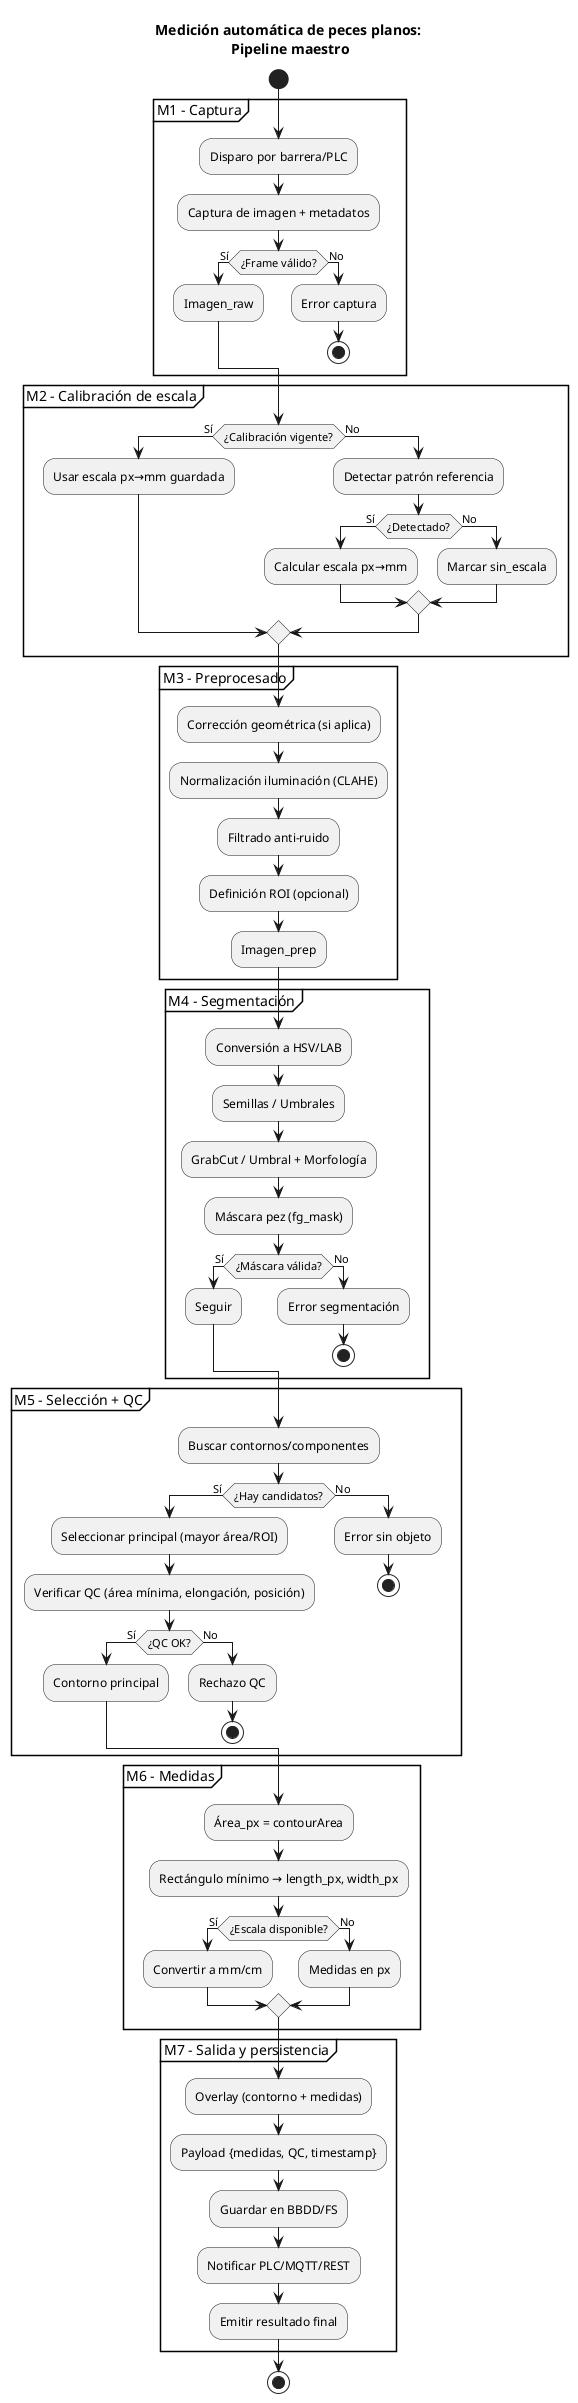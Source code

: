 @startuml
title Medición automática de peces planos:\n Pipeline maestro

start

partition "M1 - Captura" {
  :Disparo por barrera/PLC;
  :Captura de imagen + metadatos;
  if (¿Frame válido?) then (Sí)
    :Imagen_raw;
  else (No)
    :Error captura;
    stop
  endif
}

partition "M2 - Calibración de escala" {
  if (¿Calibración vigente?) then (Sí)
    :Usar escala px→mm guardada;
  else (No)
    :Detectar patrón referencia;
    if (¿Detectado?) then (Sí)
      :Calcular escala px→mm;
    else (No)
      :Marcar sin_escala;
    endif
  endif
}

partition "M3 - Preprocesado" {
  :Corrección geométrica (si aplica);
  :Normalización iluminación (CLAHE);
  :Filtrado anti-ruido;
  :Definición ROI (opcional);
  :Imagen_prep;
}

partition "M4 - Segmentación" {
  :Conversión a HSV/LAB;
  :Semillas / Umbrales;
  :GrabCut / Umbral + Morfología;
  :Máscara pez (fg_mask);
  if (¿Máscara válida?) then (Sí)
    :Seguir;
  else (No)
    :Error segmentación;
    stop
  endif
}

partition "M5 - Selección + QC" {
  :Buscar contornos/componentes;
  if (¿Hay candidatos?) then (Sí)
    :Seleccionar principal (mayor área/ROI);
    :Verificar QC (área mínima, elongación, posición);
    if (¿QC OK?) then (Sí)
      :Contorno principal;
    else (No)
      :Rechazo QC;
      stop
    endif
  else (No)
    :Error sin objeto;
    stop
  endif
}

partition "M6 - Medidas" {
  :Área_px = contourArea;
  :Rectángulo mínimo → length_px, width_px;
  if (¿Escala disponible?) then (Sí)
    :Convertir a mm/cm;
  else (No)
    :Medidas en px;
  endif
}

partition "M7 - Salida y persistencia" {
  :Overlay (contorno + medidas);
  :Payload {medidas, QC, timestamp};
  :Guardar en BBDD/FS;
  :Notificar PLC/MQTT/REST;
  :Emitir resultado final;
}

stop
@enduml
